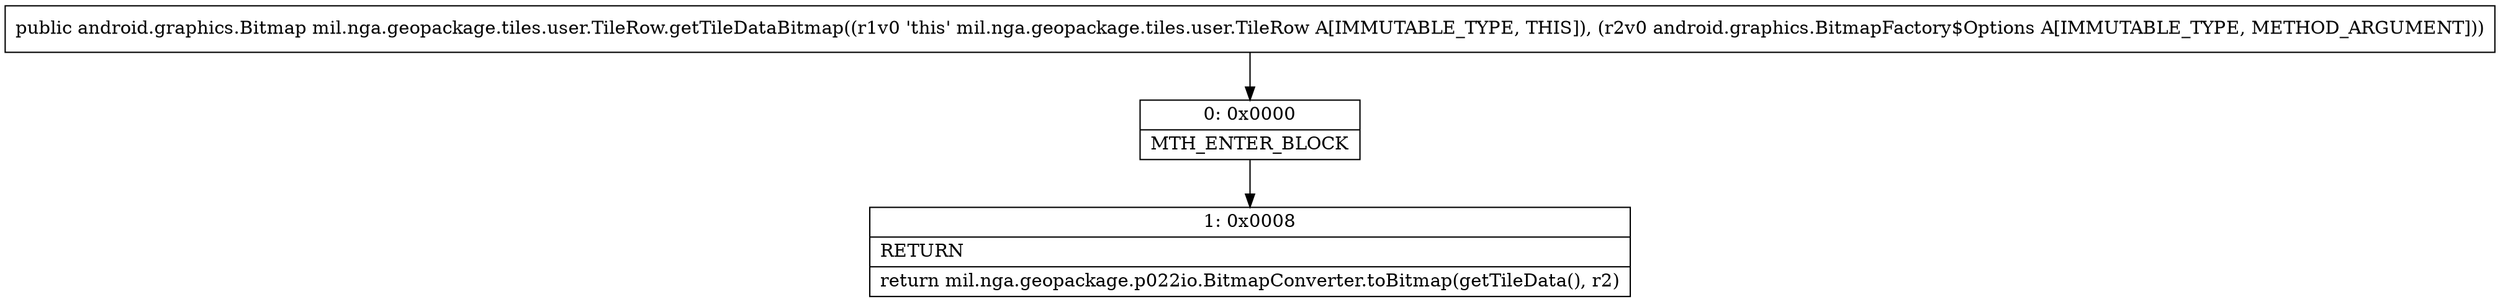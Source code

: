 digraph "CFG formil.nga.geopackage.tiles.user.TileRow.getTileDataBitmap(Landroid\/graphics\/BitmapFactory$Options;)Landroid\/graphics\/Bitmap;" {
Node_0 [shape=record,label="{0\:\ 0x0000|MTH_ENTER_BLOCK\l}"];
Node_1 [shape=record,label="{1\:\ 0x0008|RETURN\l|return mil.nga.geopackage.p022io.BitmapConverter.toBitmap(getTileData(), r2)\l}"];
MethodNode[shape=record,label="{public android.graphics.Bitmap mil.nga.geopackage.tiles.user.TileRow.getTileDataBitmap((r1v0 'this' mil.nga.geopackage.tiles.user.TileRow A[IMMUTABLE_TYPE, THIS]), (r2v0 android.graphics.BitmapFactory$Options A[IMMUTABLE_TYPE, METHOD_ARGUMENT])) }"];
MethodNode -> Node_0;
Node_0 -> Node_1;
}

